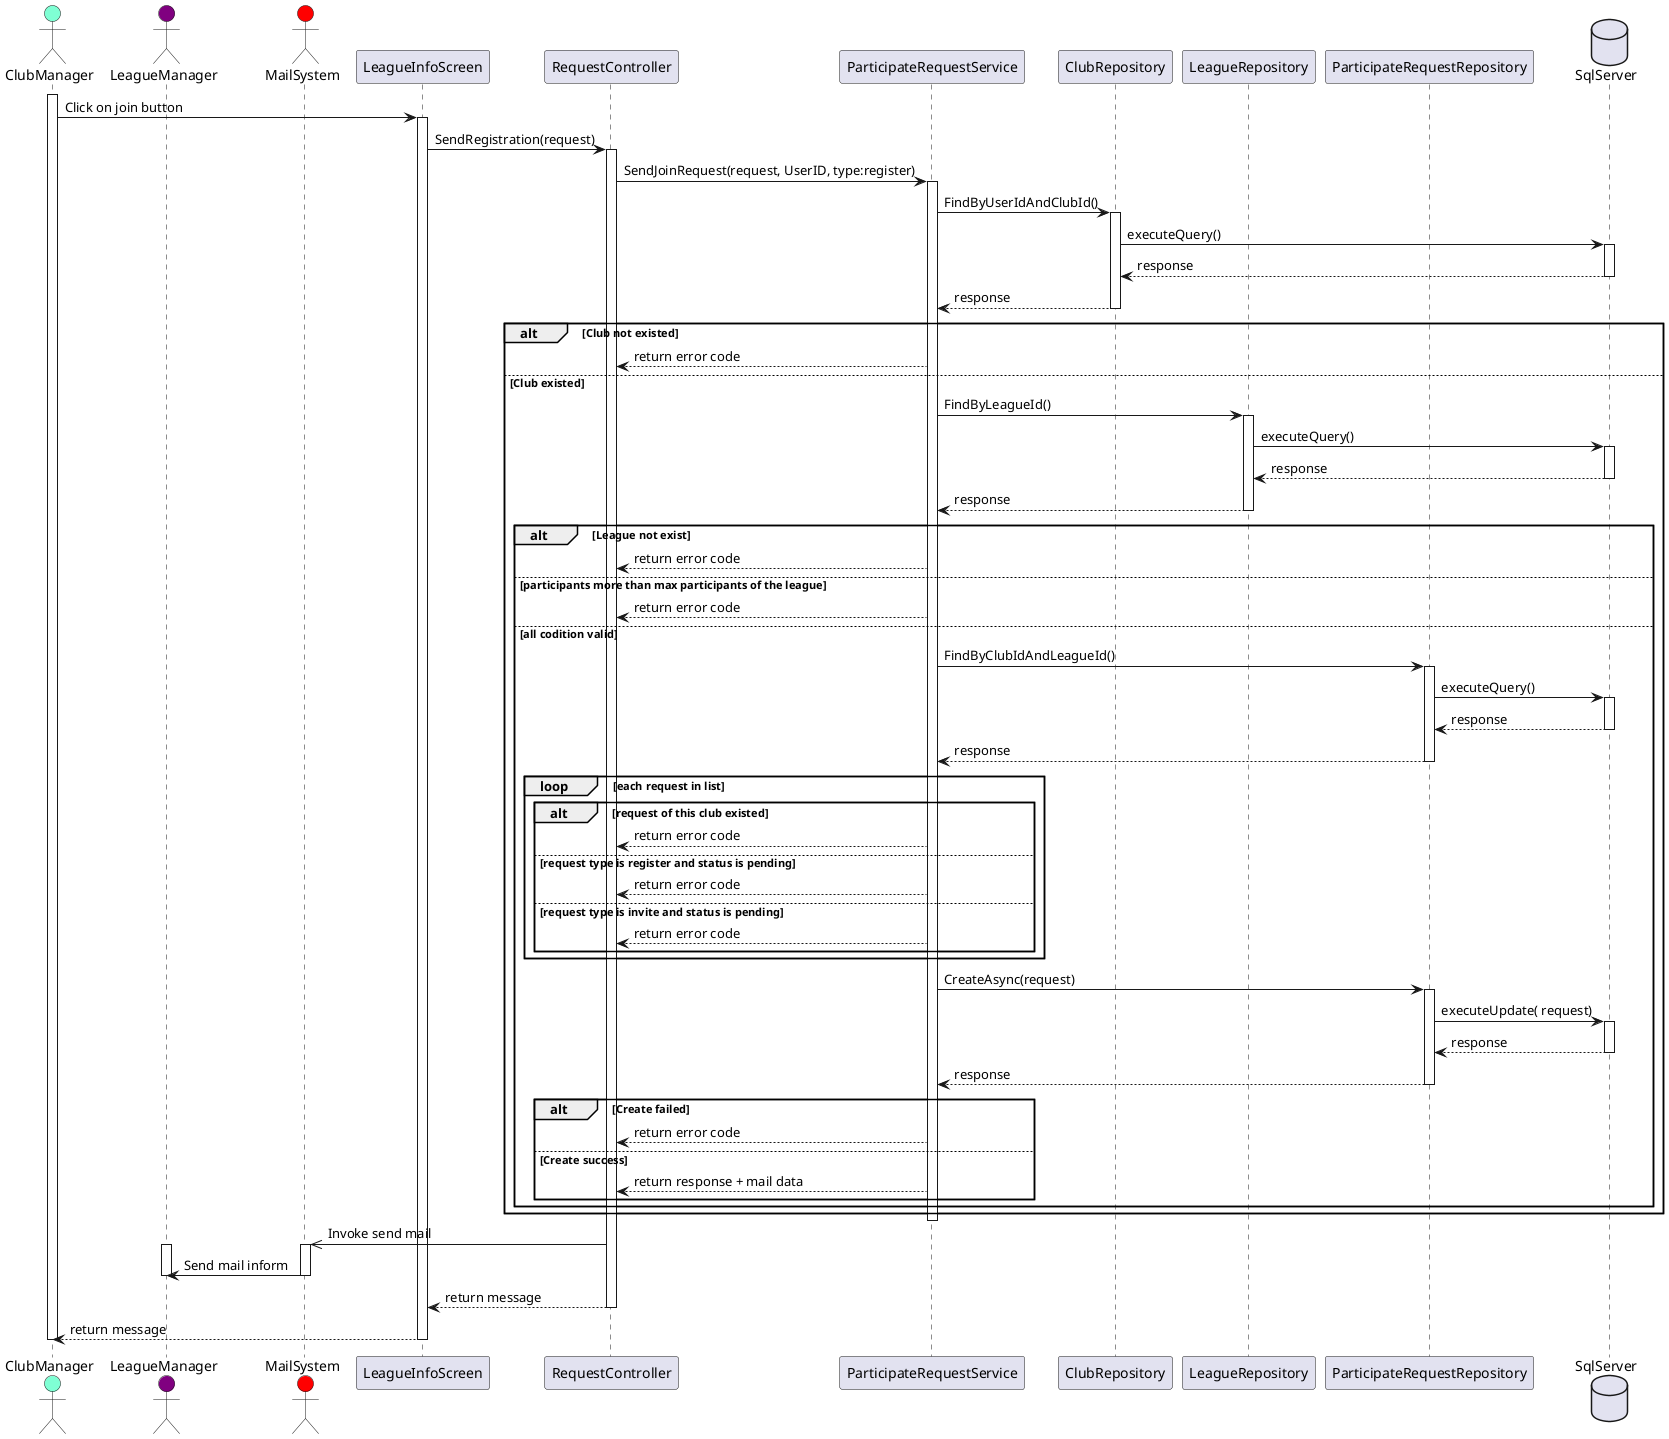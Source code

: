 @startuml Registration Mail
actor ClubManager #Aquamarine
actor LeagueManager #Purple
actor MailSystem #red
participant LeagueInfoScreen
participant RequestController
participant ParticipateRequestService
participant ClubRepository
participant LeagueRepository
participant ParticipateRequestRepository
database SqlServer

activate ClubManager
    ClubManager -> LeagueInfoScreen: Click on join button
    activate LeagueInfoScreen
        LeagueInfoScreen -> RequestController: SendRegistration(request)
        activate RequestController
            RequestController -> ParticipateRequestService: SendJoinRequest(request, UserID, type:register)
            activate ParticipateRequestService
                ParticipateRequestService -> ClubRepository: FindByUserIdAndClubId()
                activate ClubRepository
                    ClubRepository -> SqlServer : executeQuery()
                    activate SqlServer
                        SqlServer --> ClubRepository: response
                    deactivate SqlServer
                    ClubRepository --> ParticipateRequestService: response
                deactivate ClubRepository
                alt Club not existed
                    ParticipateRequestService --> RequestController: return error code
                else Club existed
                    ParticipateRequestService -> LeagueRepository: FindByLeagueId()
                    activate LeagueRepository
                    LeagueRepository -> SqlServer : executeQuery()
                        activate SqlServer
                            SqlServer --> LeagueRepository: response
                        deactivate SqlServer
                    LeagueRepository --> ParticipateRequestService: response
                    deactivate LeagueRepository
                    alt League not exist 
                        ParticipateRequestService --> RequestController: return error code
                    else participants more than max participants of the league 
                        ParticipateRequestService --> RequestController: return error code
                    else all codition valid 
                        ParticipateRequestService -> ParticipateRequestRepository: FindByClubIdAndLeagueId()
                        activate ParticipateRequestRepository
                        ParticipateRequestRepository -> SqlServer : executeQuery()
                            activate SqlServer
                                SqlServer --> ParticipateRequestRepository: response
                            deactivate SqlServer
                        ParticipateRequestRepository --> ParticipateRequestService: response
                        deactivate ParticipateRequestRepository
                        loop each request in list 
                            alt request of this club existed
                                ParticipateRequestService --> RequestController: return error code
                            else request type is register and status is pending
                                ParticipateRequestService --> RequestController: return error code
                            else request type is invite and status is pending
                                ParticipateRequestService --> RequestController: return error code
                            end
                        end
                        ParticipateRequestService -> ParticipateRequestRepository: CreateAsync(request)
                        activate ParticipateRequestRepository
                        ParticipateRequestRepository -> SqlServer : executeUpdate( request)
                            activate SqlServer
                                SqlServer --> ParticipateRequestRepository: response
                            deactivate SqlServer
                        ParticipateRequestRepository --> ParticipateRequestService: response
                        deactivate ParticipateRequestRepository
                        alt Create failed 
                            ParticipateRequestService --> RequestController: return error code
                        else Create success 
                            ParticipateRequestService --> RequestController: return response + mail data
                        end 
                    end
                end
            deactivate ParticipateRequestService
            RequestController ->> MailSystem: Invoke send mail
            activate MailSystem
                activate LeagueManager
                MailSystem -> LeagueManager: Send mail inform
                deactivate LeagueManager
            deactivate MailSystem
            RequestController --> LeagueInfoScreen: return message
        deactivate RequestController
        LeagueInfoScreen --> ClubManager: return message
    deactivate LeagueInfoScreen
deactivate ClubManager

@enduml